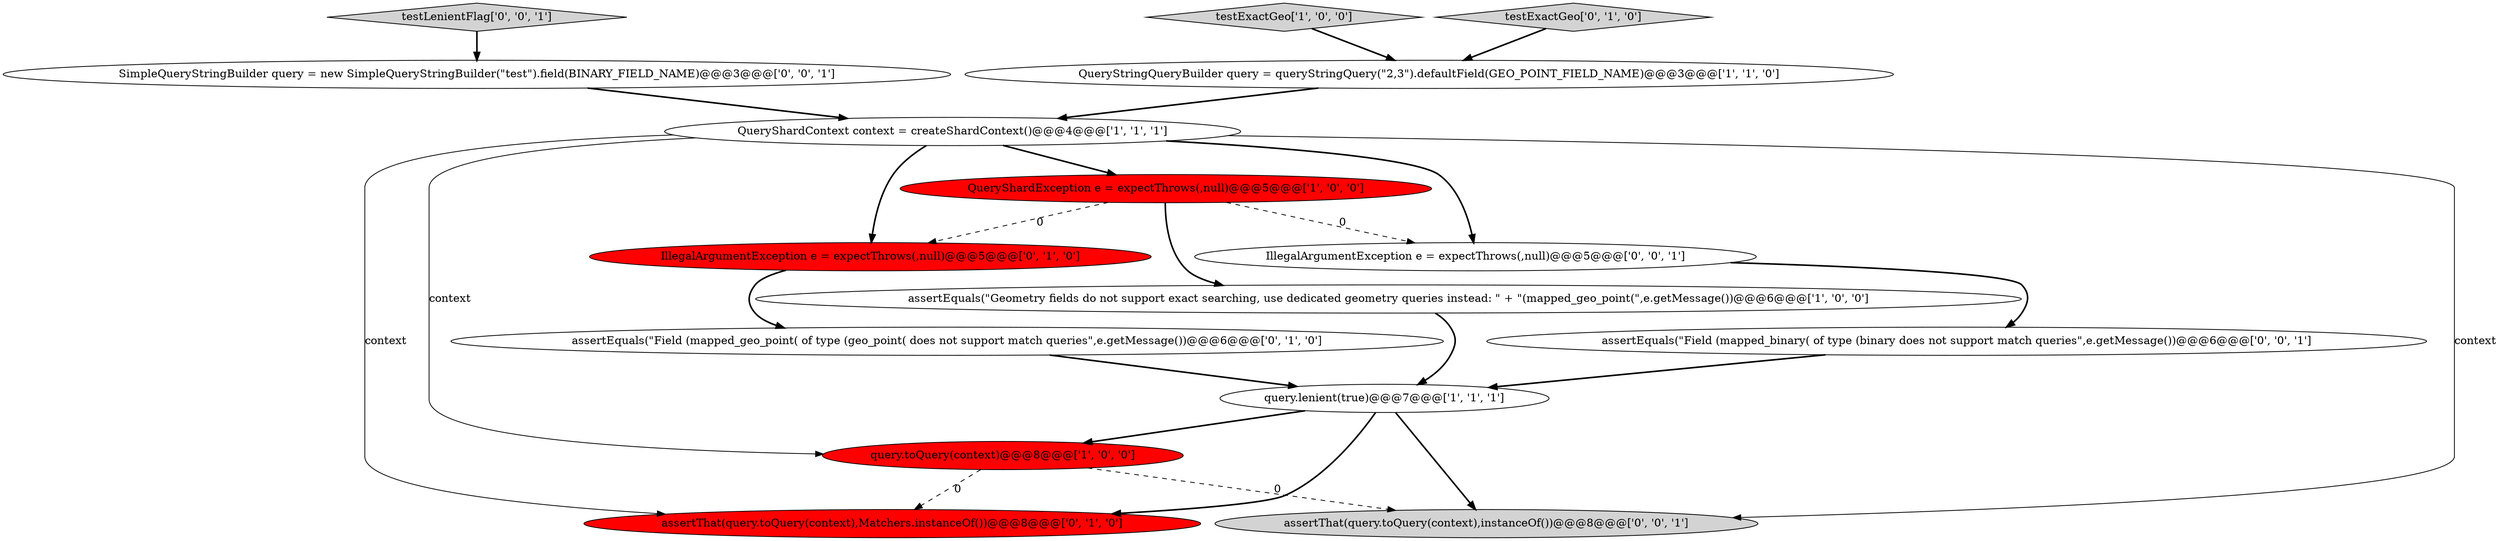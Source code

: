 digraph {
9 [style = filled, label = "testExactGeo['0', '1', '0']", fillcolor = lightgray, shape = diamond image = "AAA0AAABBB2BBB"];
6 [style = filled, label = "QueryShardException e = expectThrows(,null)@@@5@@@['1', '0', '0']", fillcolor = red, shape = ellipse image = "AAA1AAABBB1BBB"];
8 [style = filled, label = "assertThat(query.toQuery(context),Matchers.instanceOf())@@@8@@@['0', '1', '0']", fillcolor = red, shape = ellipse image = "AAA1AAABBB2BBB"];
10 [style = filled, label = "assertEquals(\"Field (mapped_geo_point( of type (geo_point( does not support match queries\",e.getMessage())@@@6@@@['0', '1', '0']", fillcolor = white, shape = ellipse image = "AAA0AAABBB2BBB"];
13 [style = filled, label = "testLenientFlag['0', '0', '1']", fillcolor = lightgray, shape = diamond image = "AAA0AAABBB3BBB"];
7 [style = filled, label = "IllegalArgumentException e = expectThrows(,null)@@@5@@@['0', '1', '0']", fillcolor = red, shape = ellipse image = "AAA1AAABBB2BBB"];
5 [style = filled, label = "query.lenient(true)@@@7@@@['1', '1', '1']", fillcolor = white, shape = ellipse image = "AAA0AAABBB1BBB"];
2 [style = filled, label = "QueryShardContext context = createShardContext()@@@4@@@['1', '1', '1']", fillcolor = white, shape = ellipse image = "AAA0AAABBB1BBB"];
14 [style = filled, label = "IllegalArgumentException e = expectThrows(,null)@@@5@@@['0', '0', '1']", fillcolor = white, shape = ellipse image = "AAA0AAABBB3BBB"];
15 [style = filled, label = "assertThat(query.toQuery(context),instanceOf())@@@8@@@['0', '0', '1']", fillcolor = lightgray, shape = ellipse image = "AAA0AAABBB3BBB"];
11 [style = filled, label = "SimpleQueryStringBuilder query = new SimpleQueryStringBuilder(\"test\").field(BINARY_FIELD_NAME)@@@3@@@['0', '0', '1']", fillcolor = white, shape = ellipse image = "AAA0AAABBB3BBB"];
1 [style = filled, label = "assertEquals(\"Geometry fields do not support exact searching, use dedicated geometry queries instead: \" + \"(mapped_geo_point(\",e.getMessage())@@@6@@@['1', '0', '0']", fillcolor = white, shape = ellipse image = "AAA0AAABBB1BBB"];
4 [style = filled, label = "query.toQuery(context)@@@8@@@['1', '0', '0']", fillcolor = red, shape = ellipse image = "AAA1AAABBB1BBB"];
12 [style = filled, label = "assertEquals(\"Field (mapped_binary( of type (binary does not support match queries\",e.getMessage())@@@6@@@['0', '0', '1']", fillcolor = white, shape = ellipse image = "AAA0AAABBB3BBB"];
3 [style = filled, label = "testExactGeo['1', '0', '0']", fillcolor = lightgray, shape = diamond image = "AAA0AAABBB1BBB"];
0 [style = filled, label = "QueryStringQueryBuilder query = queryStringQuery(\"2,3\").defaultField(GEO_POINT_FIELD_NAME)@@@3@@@['1', '1', '0']", fillcolor = white, shape = ellipse image = "AAA0AAABBB1BBB"];
1->5 [style = bold, label=""];
2->8 [style = solid, label="context"];
5->8 [style = bold, label=""];
9->0 [style = bold, label=""];
12->5 [style = bold, label=""];
7->10 [style = bold, label=""];
2->6 [style = bold, label=""];
6->7 [style = dashed, label="0"];
0->2 [style = bold, label=""];
5->15 [style = bold, label=""];
6->14 [style = dashed, label="0"];
13->11 [style = bold, label=""];
11->2 [style = bold, label=""];
3->0 [style = bold, label=""];
6->1 [style = bold, label=""];
10->5 [style = bold, label=""];
2->4 [style = solid, label="context"];
4->15 [style = dashed, label="0"];
14->12 [style = bold, label=""];
2->14 [style = bold, label=""];
5->4 [style = bold, label=""];
4->8 [style = dashed, label="0"];
2->7 [style = bold, label=""];
2->15 [style = solid, label="context"];
}
